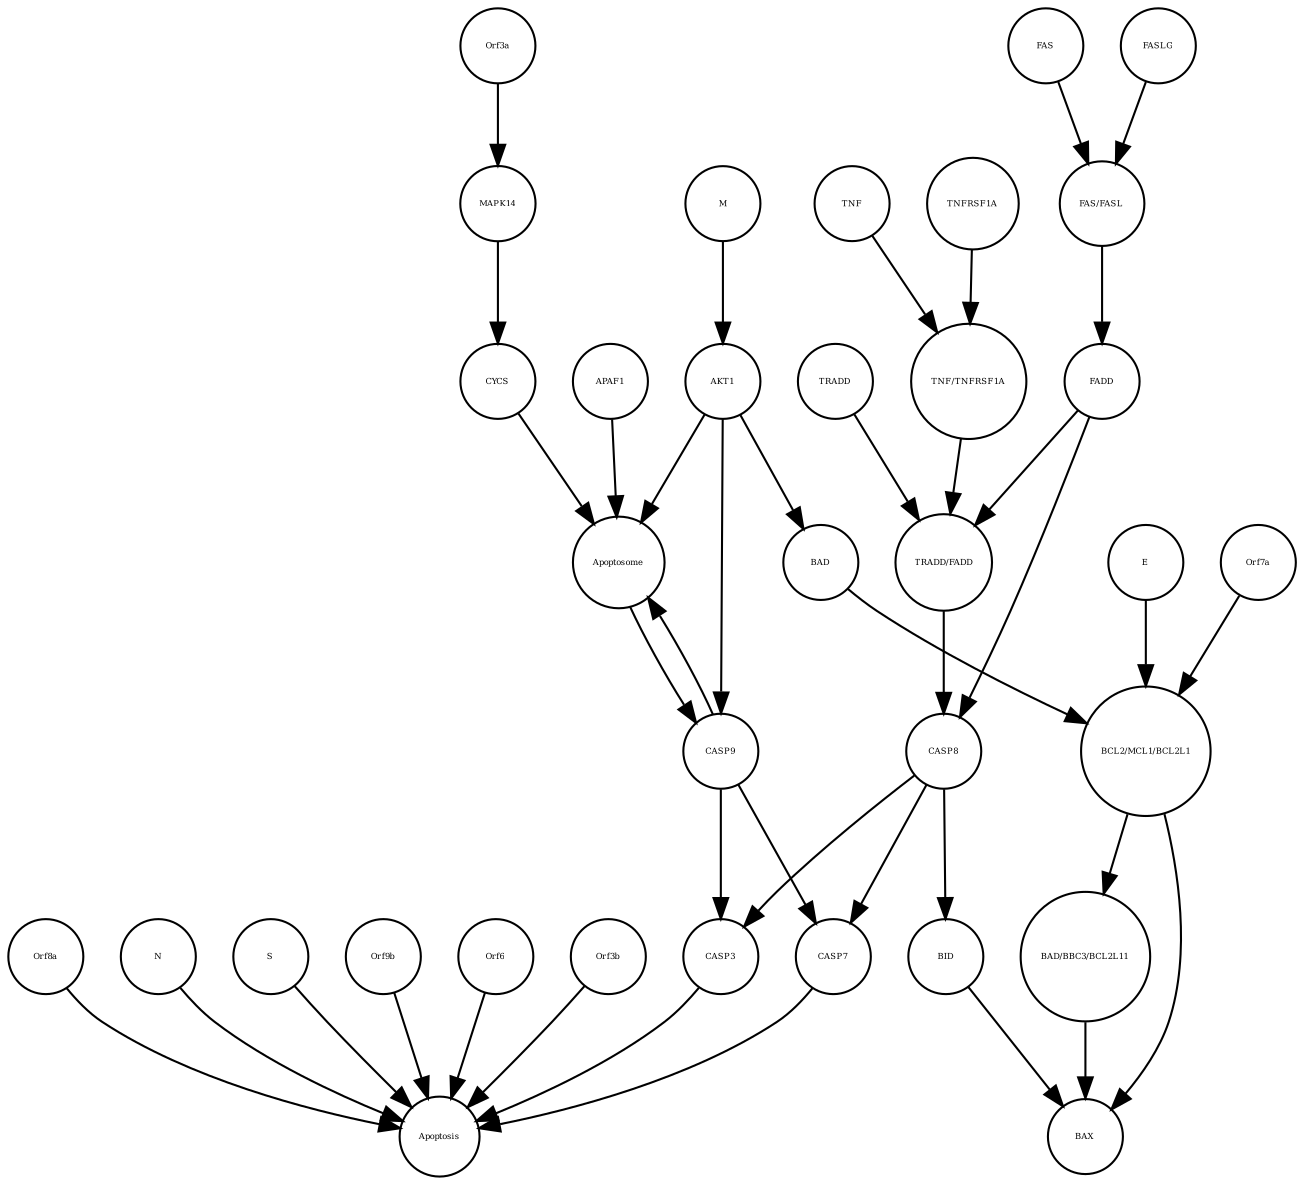 strict digraph  {
CASP7 [annotation="", bipartite=0, cls=macromolecule, fontsize=4, label=CASP7, shape=circle];
Apoptosis [annotation="urn_miriam_pubmed_31226023|urn_miriam_mesh_D017209", bipartite=0, cls=phenotype, fontsize=4, label=Apoptosis, shape=circle];
Orf3b [annotation="", bipartite=0, cls=macromolecule, fontsize=4, label=Orf3b, shape=circle];
Orf8a [annotation="", bipartite=0, cls=macromolecule, fontsize=4, label=Orf8a, shape=circle];
N [annotation="", bipartite=0, cls=macromolecule, fontsize=4, label=N, shape=circle];
S [annotation="", bipartite=0, cls=macromolecule, fontsize=4, label=S, shape=circle];
Orf9b [annotation="", bipartite=0, cls=macromolecule, fontsize=4, label=Orf9b, shape=circle];
Orf6 [annotation="", bipartite=0, cls=macromolecule, fontsize=4, label=Orf6, shape=circle];
CASP3 [annotation="", bipartite=0, cls=macromolecule, fontsize=4, label=CASP3, shape=circle];
TNF [annotation="", bipartite=0, cls=macromolecule, fontsize=4, label=TNF, shape=circle];
CYCS [annotation="", bipartite=0, cls=macromolecule, fontsize=4, label=CYCS, shape=circle];
"TRADD/FADD" [annotation="", bipartite=0, cls=complex, fontsize=4, label="TRADD/FADD", shape=circle];
FASLG [annotation="", bipartite=0, cls=macromolecule, fontsize=4, label=FASLG, shape=circle];
FAS [annotation="", bipartite=0, cls=macromolecule, fontsize=4, label=FAS, shape=circle];
M [annotation=urn_miriam_ncbiprotein_APO40582, bipartite=0, cls=macromolecule, fontsize=4, label=M, shape=circle];
E [annotation="", bipartite=0, cls=macromolecule, fontsize=4, label=E, shape=circle];
APAF1 [annotation="", bipartite=0, cls=macromolecule, fontsize=4, label=APAF1, shape=circle];
TNFRSF1A [annotation="", bipartite=0, cls=macromolecule, fontsize=4, label=TNFRSF1A, shape=circle];
MAPK14 [annotation="", bipartite=0, cls=macromolecule, fontsize=4, label=MAPK14, shape=circle];
Apoptosome [annotation="", bipartite=0, cls=complex, fontsize=4, label=Apoptosome, shape=circle];
FADD [annotation="", bipartite=0, cls=macromolecule, fontsize=4, label=FADD, shape=circle];
AKT1 [annotation="", bipartite=0, cls=macromolecule, fontsize=4, label=AKT1, shape=circle];
Orf7a [annotation="", bipartite=0, cls=macromolecule, fontsize=4, label=Orf7a, shape=circle];
BAX [annotation="", bipartite=0, cls=macromolecule, fontsize=4, label=BAX, shape=circle];
CASP8 [annotation="", bipartite=0, cls=macromolecule, fontsize=4, label=CASP8, shape=circle];
"BAD/BBC3/BCL2L11" [annotation="", bipartite=0, cls=complex, fontsize=4, label="BAD/BBC3/BCL2L11", shape=circle];
"FAS/FASL" [annotation="", bipartite=0, cls=complex, fontsize=4, label="FAS/FASL", shape=circle];
"TNF/TNFRSF1A" [annotation="", bipartite=0, cls=complex, fontsize=4, label="TNF/TNFRSF1A", shape=circle];
BAD [annotation="", bipartite=0, cls=macromolecule, fontsize=4, label=BAD, shape=circle];
"BCL2/MCL1/BCL2L1" [annotation="", bipartite=0, cls=complex, fontsize=4, label="BCL2/MCL1/BCL2L1", shape=circle];
Orf3a [annotation="", bipartite=0, cls=macromolecule, fontsize=4, label=Orf3a, shape=circle];
CASP9 [annotation="", bipartite=0, cls=macromolecule, fontsize=4, label=CASP9, shape=circle];
TRADD [annotation="", bipartite=0, cls=macromolecule, fontsize=4, label=TRADD, shape=circle];
BID [annotation="", bipartite=0, cls=macromolecule, fontsize=4, label=BID, shape=circle];
CASP7 -> Apoptosis  [annotation="", interaction_type=stimulation];
Orf3b -> Apoptosis  [annotation="", interaction_type=stimulation];
Orf8a -> Apoptosis  [annotation="", interaction_type=stimulation];
N -> Apoptosis  [annotation="", interaction_type=stimulation];
S -> Apoptosis  [annotation="", interaction_type=stimulation];
Orf9b -> Apoptosis  [annotation="", interaction_type=stimulation];
Orf6 -> Apoptosis  [annotation="", interaction_type=stimulation];
CASP3 -> Apoptosis  [annotation="", interaction_type=stimulation];
TNF -> "TNF/TNFRSF1A"  [annotation="", interaction_type=production];
CYCS -> Apoptosome  [annotation="", interaction_type=production];
"TRADD/FADD" -> CASP8  [annotation="urn_miriam_kegg.pathway_hsa04210|urn_miriam_pubmed_31226023", interaction_type=catalysis];
FASLG -> "FAS/FASL"  [annotation="", interaction_type=production];
FAS -> "FAS/FASL"  [annotation="", interaction_type=production];
M -> AKT1  [annotation="urn_miriam_pubmed_31226023|urn_miriam_taxonomy_227984", interaction_type=inhibition];
E -> "BCL2/MCL1/BCL2L1"  [annotation="urn_miriam_pubmed_15694340|urn_miriam_kegg.pathway_hsa04210|urn_miriam_taxonomy_227984", interaction_type=inhibition];
APAF1 -> Apoptosome  [annotation="", interaction_type=production];
TNFRSF1A -> "TNF/TNFRSF1A"  [annotation="", interaction_type=production];
MAPK14 -> CYCS  [annotation="urn_miriam_kegg.pathway_hsa04210|urn_miriam_pubmed_31226023", interaction_type=catalysis];
Apoptosome -> CASP9  [annotation="urn_miriam_kegg.pathway_hsa04210|urn_miriam_pubmed_31226023", interaction_type=catalysis];
FADD -> "TRADD/FADD"  [annotation="", interaction_type=production];
FADD -> CASP8  [annotation="urn_miriam_kegg.pathway_hsa04210|urn_miriam_pubmed_31226023", interaction_type=catalysis];
AKT1 -> Apoptosome  [annotation="urn_miriam_pubmed_31226023|urn_miriam_kegg.pathway_hsa04210", interaction_type=inhibition];
AKT1 -> CASP9  [annotation="urn_miriam_kegg.pathway_hsa04210|urn_miriam_pubmed_31226023", interaction_type=inhibition];
AKT1 -> BAD  [annotation="urn_miriam_pubmed_15694340|urn_miriam_kegg.pathway_hsa04210", interaction_type=inhibition];
Orf7a -> "BCL2/MCL1/BCL2L1"  [annotation="urn_miriam_pubmed_15694340|urn_miriam_kegg.pathway_hsa04210|urn_miriam_taxonomy_227984", interaction_type=inhibition];
CASP8 -> CASP7  [annotation="urn_miriam_kegg.pathway_hsa04210|urn_miriam_pubmed_31226023", interaction_type=catalysis];
CASP8 -> BID  [annotation="urn_miriam_kegg.pathway_hsa04210|urn_miriam_pubmed_31226023", interaction_type=catalysis];
CASP8 -> CASP3  [annotation="urn_miriam_kegg.pathway_hsa04210|urn_miriam_pubmed_31226023", interaction_type=catalysis];
"BAD/BBC3/BCL2L11" -> BAX  [annotation="urn_miriam_pubmed_31226023|urn_miriam_kegg.pathway_hsa04210", interaction_type=catalysis];
"FAS/FASL" -> FADD  [annotation="urn_miriam_kegg.pathway_hsa04210|urn_miriam_pubmed_31226023", interaction_type=catalysis];
"TNF/TNFRSF1A" -> "TRADD/FADD"  [annotation="urn_miriam_kegg.pathway_hsa04210", interaction_type=catalysis];
BAD -> "BCL2/MCL1/BCL2L1"  [annotation="urn_miriam_pubmed_15694340|urn_miriam_kegg.pathway_hsa04210|urn_miriam_taxonomy_227984", interaction_type=inhibition];
"BCL2/MCL1/BCL2L1" -> "BAD/BBC3/BCL2L11"  [annotation=urn_miriam_pubmed_31226023, interaction_type=inhibition];
"BCL2/MCL1/BCL2L1" -> BAX  [annotation="urn_miriam_pubmed_31226023|urn_miriam_kegg.pathway_hsa04210", interaction_type=inhibition];
Orf3a -> MAPK14  [annotation="urn_miriam_pubmed_31226023|urn_miriam_taxonomy_227984", interaction_type=catalysis];
CASP9 -> Apoptosome  [annotation="", interaction_type=production];
CASP9 -> CASP3  [annotation="urn_miriam_kegg.pathway_hsa04210|urn_miriam_pubmed_31226023", interaction_type=catalysis];
CASP9 -> CASP7  [annotation="urn_miriam_kegg.pathway_hsa04210|urn_miriam_pubmed_31226023", interaction_type=catalysis];
TRADD -> "TRADD/FADD"  [annotation="", interaction_type=production];
BID -> BAX  [annotation="urn_miriam_pubmed_31226023|urn_miriam_kegg.pathway_hsa04210", interaction_type=catalysis];
}

